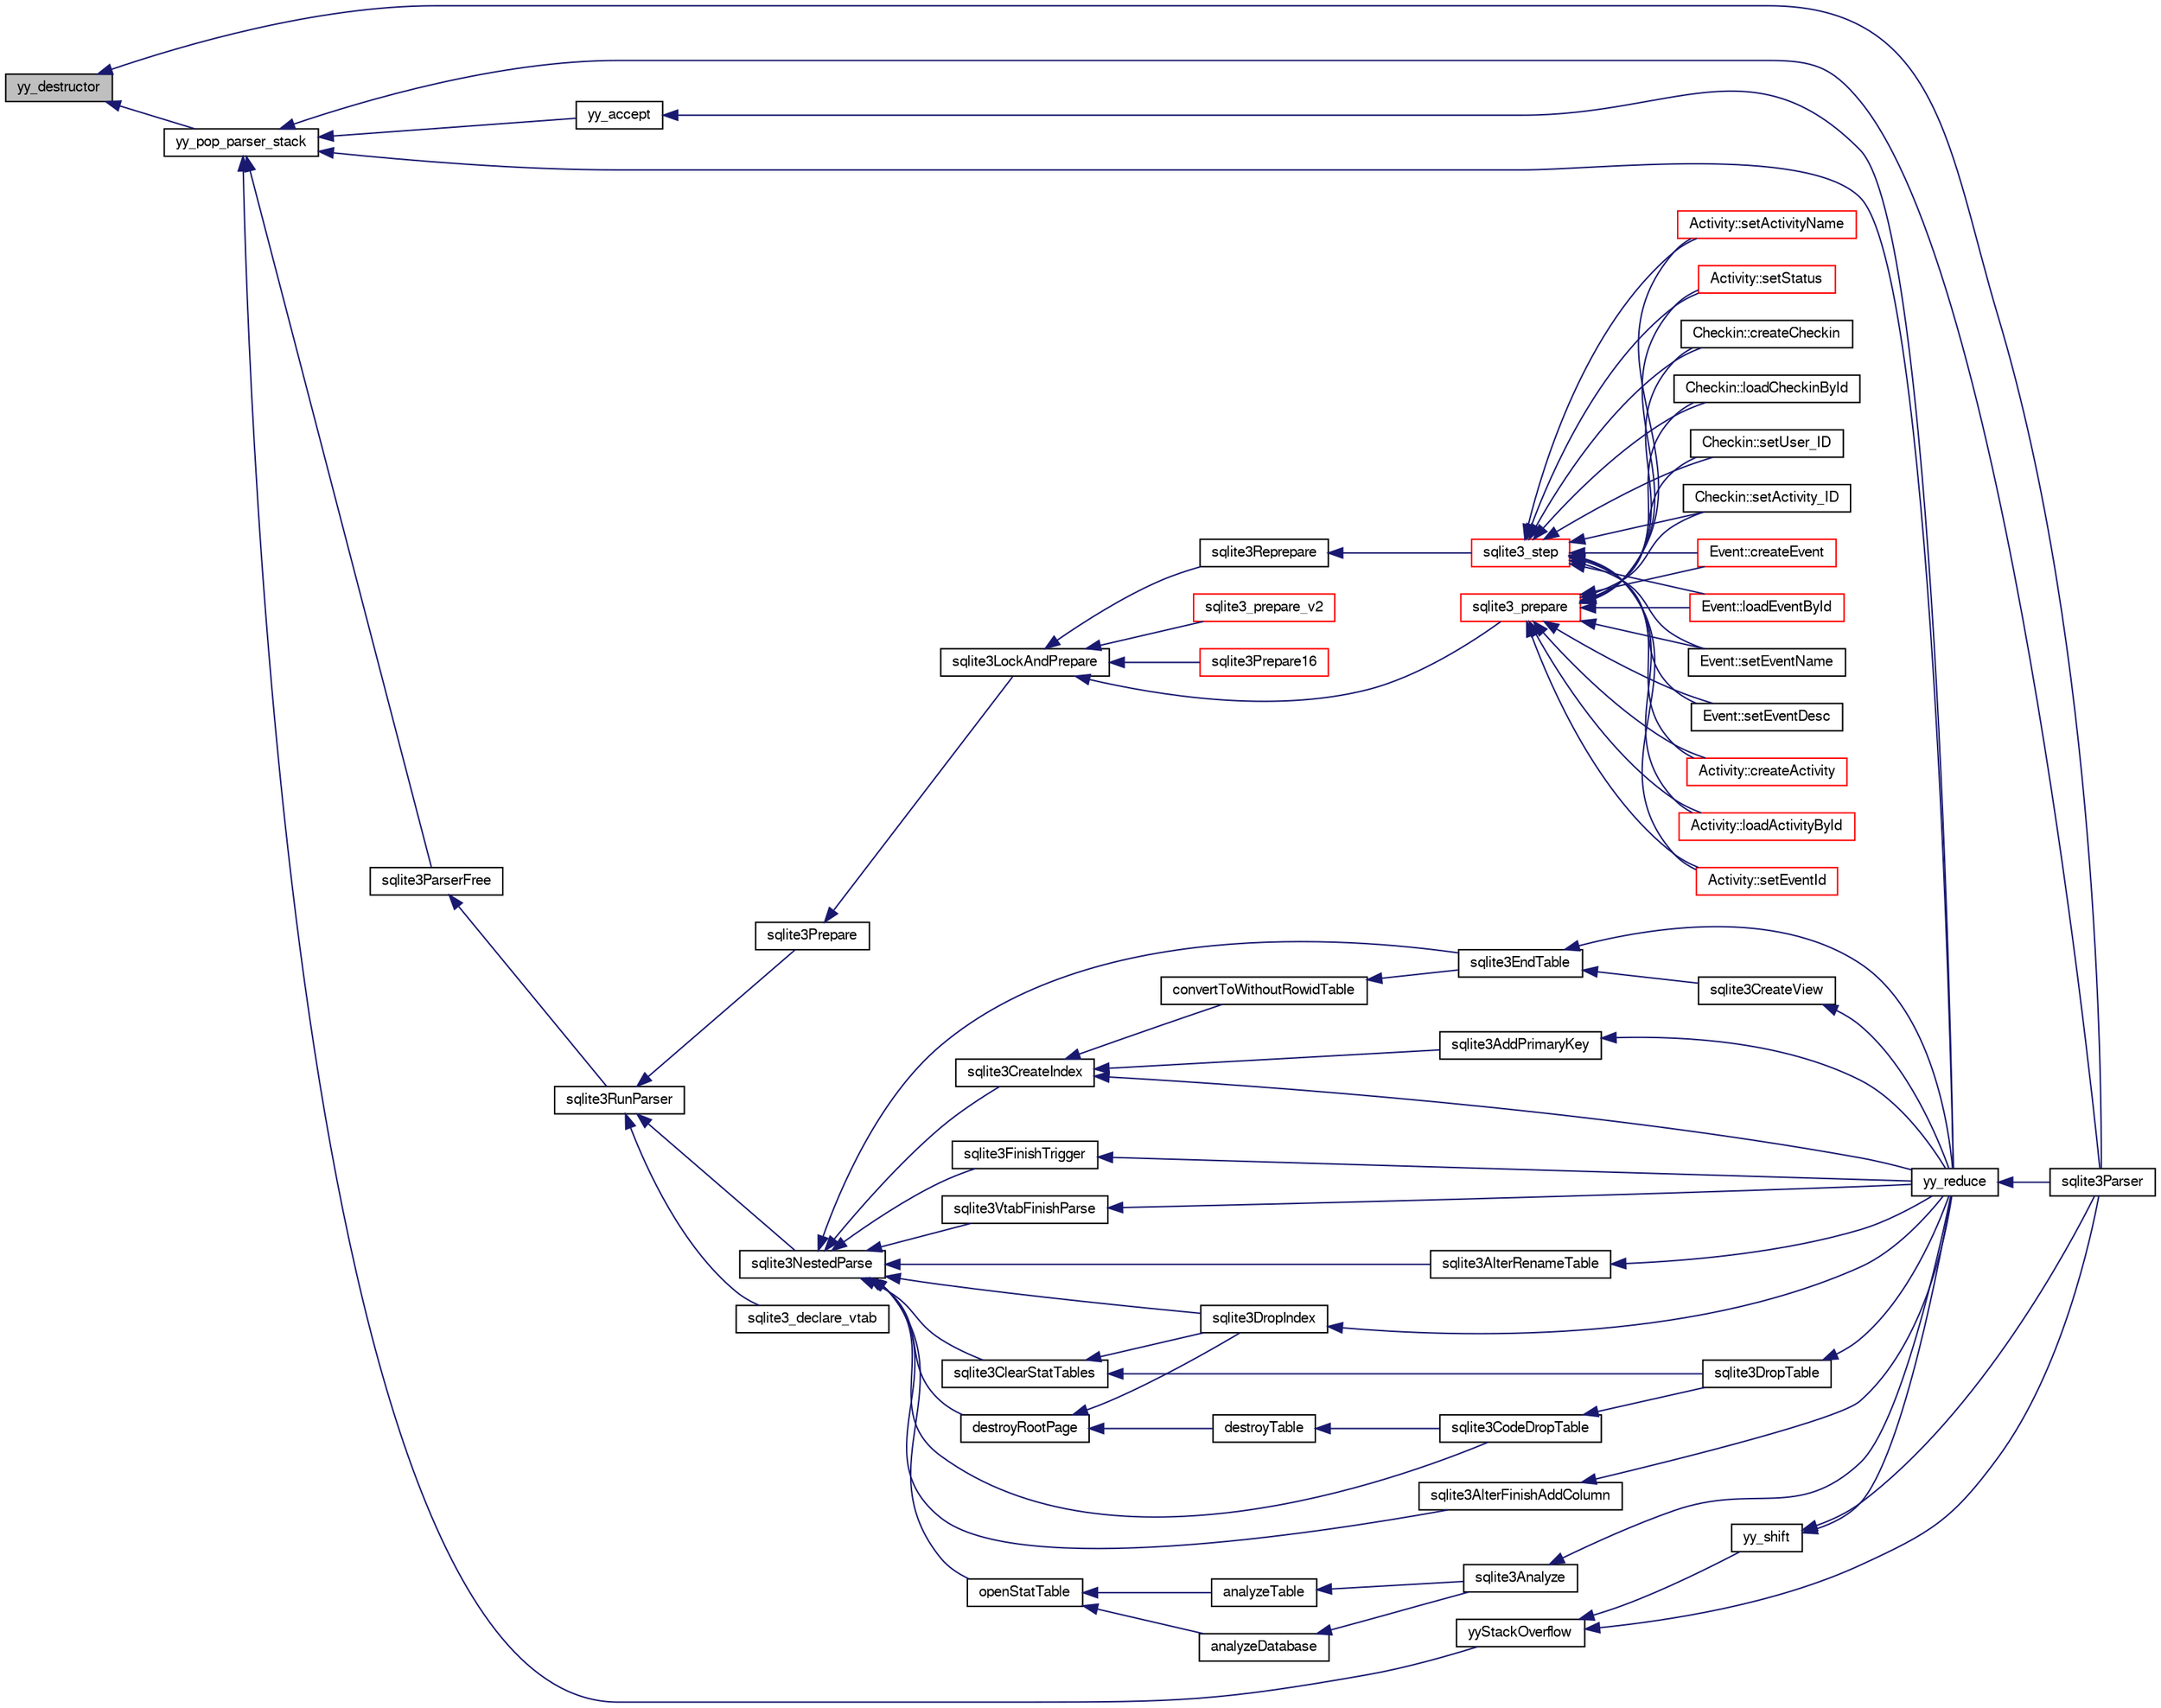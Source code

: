 digraph "yy_destructor"
{
  edge [fontname="FreeSans",fontsize="10",labelfontname="FreeSans",labelfontsize="10"];
  node [fontname="FreeSans",fontsize="10",shape=record];
  rankdir="LR";
  Node928797 [label="yy_destructor",height=0.2,width=0.4,color="black", fillcolor="grey75", style="filled", fontcolor="black"];
  Node928797 -> Node928798 [dir="back",color="midnightblue",fontsize="10",style="solid",fontname="FreeSans"];
  Node928798 [label="yy_pop_parser_stack",height=0.2,width=0.4,color="black", fillcolor="white", style="filled",URL="$sqlite3_8c.html#aa142fdd91628fd550751c6ef4e29b603"];
  Node928798 -> Node928799 [dir="back",color="midnightblue",fontsize="10",style="solid",fontname="FreeSans"];
  Node928799 [label="sqlite3ParserFree",height=0.2,width=0.4,color="black", fillcolor="white", style="filled",URL="$sqlite3_8c.html#a75d41a16c8dff0547dcca208ff4d5d7d"];
  Node928799 -> Node928800 [dir="back",color="midnightblue",fontsize="10",style="solid",fontname="FreeSans"];
  Node928800 [label="sqlite3RunParser",height=0.2,width=0.4,color="black", fillcolor="white", style="filled",URL="$sqlite3_8c.html#a174f16a9adcc64bf971bae4a5ffa3488"];
  Node928800 -> Node928801 [dir="back",color="midnightblue",fontsize="10",style="solid",fontname="FreeSans"];
  Node928801 [label="sqlite3NestedParse",height=0.2,width=0.4,color="black", fillcolor="white", style="filled",URL="$sqlite3_8c.html#ae78bd6187a28892732af5428ec15b03f"];
  Node928801 -> Node928802 [dir="back",color="midnightblue",fontsize="10",style="solid",fontname="FreeSans"];
  Node928802 [label="sqlite3AlterRenameTable",height=0.2,width=0.4,color="black", fillcolor="white", style="filled",URL="$sqlite3_8c.html#aa5cfdb507ff74e559f2efb0318c96d2c"];
  Node928802 -> Node928803 [dir="back",color="midnightblue",fontsize="10",style="solid",fontname="FreeSans"];
  Node928803 [label="yy_reduce",height=0.2,width=0.4,color="black", fillcolor="white", style="filled",URL="$sqlite3_8c.html#a7c419a9b25711c666a9a2449ef377f14"];
  Node928803 -> Node928804 [dir="back",color="midnightblue",fontsize="10",style="solid",fontname="FreeSans"];
  Node928804 [label="sqlite3Parser",height=0.2,width=0.4,color="black", fillcolor="white", style="filled",URL="$sqlite3_8c.html#a0327d71a5fabe0b6a343d78a2602e72a"];
  Node928801 -> Node928805 [dir="back",color="midnightblue",fontsize="10",style="solid",fontname="FreeSans"];
  Node928805 [label="sqlite3AlterFinishAddColumn",height=0.2,width=0.4,color="black", fillcolor="white", style="filled",URL="$sqlite3_8c.html#a392e1e5be904b01216faae16a77c2c31"];
  Node928805 -> Node928803 [dir="back",color="midnightblue",fontsize="10",style="solid",fontname="FreeSans"];
  Node928801 -> Node928806 [dir="back",color="midnightblue",fontsize="10",style="solid",fontname="FreeSans"];
  Node928806 [label="openStatTable",height=0.2,width=0.4,color="black", fillcolor="white", style="filled",URL="$sqlite3_8c.html#aea3da21ca87050c11c23e01f578cc5dc"];
  Node928806 -> Node928807 [dir="back",color="midnightblue",fontsize="10",style="solid",fontname="FreeSans"];
  Node928807 [label="analyzeDatabase",height=0.2,width=0.4,color="black", fillcolor="white", style="filled",URL="$sqlite3_8c.html#a19f2a630f42aaa010d1b47b81f8cea18"];
  Node928807 -> Node928808 [dir="back",color="midnightblue",fontsize="10",style="solid",fontname="FreeSans"];
  Node928808 [label="sqlite3Analyze",height=0.2,width=0.4,color="black", fillcolor="white", style="filled",URL="$sqlite3_8c.html#ac696deb1ccaae3fa855cfbd0bfd4d048"];
  Node928808 -> Node928803 [dir="back",color="midnightblue",fontsize="10",style="solid",fontname="FreeSans"];
  Node928806 -> Node928809 [dir="back",color="midnightblue",fontsize="10",style="solid",fontname="FreeSans"];
  Node928809 [label="analyzeTable",height=0.2,width=0.4,color="black", fillcolor="white", style="filled",URL="$sqlite3_8c.html#a85f18bcf2d42d5d6ae3033b0c49144b6"];
  Node928809 -> Node928808 [dir="back",color="midnightblue",fontsize="10",style="solid",fontname="FreeSans"];
  Node928801 -> Node928810 [dir="back",color="midnightblue",fontsize="10",style="solid",fontname="FreeSans"];
  Node928810 [label="sqlite3EndTable",height=0.2,width=0.4,color="black", fillcolor="white", style="filled",URL="$sqlite3_8c.html#a7b5f2c66c0f0b6f819d970ca389768b0"];
  Node928810 -> Node928811 [dir="back",color="midnightblue",fontsize="10",style="solid",fontname="FreeSans"];
  Node928811 [label="sqlite3CreateView",height=0.2,width=0.4,color="black", fillcolor="white", style="filled",URL="$sqlite3_8c.html#a9d85cb00ff71dee5cd9a019503a6982e"];
  Node928811 -> Node928803 [dir="back",color="midnightblue",fontsize="10",style="solid",fontname="FreeSans"];
  Node928810 -> Node928803 [dir="back",color="midnightblue",fontsize="10",style="solid",fontname="FreeSans"];
  Node928801 -> Node928812 [dir="back",color="midnightblue",fontsize="10",style="solid",fontname="FreeSans"];
  Node928812 [label="destroyRootPage",height=0.2,width=0.4,color="black", fillcolor="white", style="filled",URL="$sqlite3_8c.html#a117f2ef54e18f018369a4da17d1a0881"];
  Node928812 -> Node928813 [dir="back",color="midnightblue",fontsize="10",style="solid",fontname="FreeSans"];
  Node928813 [label="destroyTable",height=0.2,width=0.4,color="black", fillcolor="white", style="filled",URL="$sqlite3_8c.html#af9dd6dd5525753fa1319b280d8280b1e"];
  Node928813 -> Node928814 [dir="back",color="midnightblue",fontsize="10",style="solid",fontname="FreeSans"];
  Node928814 [label="sqlite3CodeDropTable",height=0.2,width=0.4,color="black", fillcolor="white", style="filled",URL="$sqlite3_8c.html#aaf9a8d65346dc15bfcd60bc48e885f46"];
  Node928814 -> Node928815 [dir="back",color="midnightblue",fontsize="10",style="solid",fontname="FreeSans"];
  Node928815 [label="sqlite3DropTable",height=0.2,width=0.4,color="black", fillcolor="white", style="filled",URL="$sqlite3_8c.html#a5534f77364b5568783c0e50db3c9defb"];
  Node928815 -> Node928803 [dir="back",color="midnightblue",fontsize="10",style="solid",fontname="FreeSans"];
  Node928812 -> Node928816 [dir="back",color="midnightblue",fontsize="10",style="solid",fontname="FreeSans"];
  Node928816 [label="sqlite3DropIndex",height=0.2,width=0.4,color="black", fillcolor="white", style="filled",URL="$sqlite3_8c.html#a3ffd2536f34a0cf6d427710b06b71e83"];
  Node928816 -> Node928803 [dir="back",color="midnightblue",fontsize="10",style="solid",fontname="FreeSans"];
  Node928801 -> Node928817 [dir="back",color="midnightblue",fontsize="10",style="solid",fontname="FreeSans"];
  Node928817 [label="sqlite3ClearStatTables",height=0.2,width=0.4,color="black", fillcolor="white", style="filled",URL="$sqlite3_8c.html#a3a6659fbbc07f5bd5d327d88e6660702"];
  Node928817 -> Node928815 [dir="back",color="midnightblue",fontsize="10",style="solid",fontname="FreeSans"];
  Node928817 -> Node928816 [dir="back",color="midnightblue",fontsize="10",style="solid",fontname="FreeSans"];
  Node928801 -> Node928814 [dir="back",color="midnightblue",fontsize="10",style="solid",fontname="FreeSans"];
  Node928801 -> Node928818 [dir="back",color="midnightblue",fontsize="10",style="solid",fontname="FreeSans"];
  Node928818 [label="sqlite3CreateIndex",height=0.2,width=0.4,color="black", fillcolor="white", style="filled",URL="$sqlite3_8c.html#a8dbe5e590ab6c58a8c45f34f7c81e825"];
  Node928818 -> Node928819 [dir="back",color="midnightblue",fontsize="10",style="solid",fontname="FreeSans"];
  Node928819 [label="sqlite3AddPrimaryKey",height=0.2,width=0.4,color="black", fillcolor="white", style="filled",URL="$sqlite3_8c.html#af2b0672c3379d2a7d927d210ae0ade62"];
  Node928819 -> Node928803 [dir="back",color="midnightblue",fontsize="10",style="solid",fontname="FreeSans"];
  Node928818 -> Node928820 [dir="back",color="midnightblue",fontsize="10",style="solid",fontname="FreeSans"];
  Node928820 [label="convertToWithoutRowidTable",height=0.2,width=0.4,color="black", fillcolor="white", style="filled",URL="$sqlite3_8c.html#a0d41effc4e4a0ba740429a08f6747313"];
  Node928820 -> Node928810 [dir="back",color="midnightblue",fontsize="10",style="solid",fontname="FreeSans"];
  Node928818 -> Node928803 [dir="back",color="midnightblue",fontsize="10",style="solid",fontname="FreeSans"];
  Node928801 -> Node928816 [dir="back",color="midnightblue",fontsize="10",style="solid",fontname="FreeSans"];
  Node928801 -> Node928821 [dir="back",color="midnightblue",fontsize="10",style="solid",fontname="FreeSans"];
  Node928821 [label="sqlite3FinishTrigger",height=0.2,width=0.4,color="black", fillcolor="white", style="filled",URL="$sqlite3_8c.html#a15231afa0ac739363aee4cdb88380886"];
  Node928821 -> Node928803 [dir="back",color="midnightblue",fontsize="10",style="solid",fontname="FreeSans"];
  Node928801 -> Node928822 [dir="back",color="midnightblue",fontsize="10",style="solid",fontname="FreeSans"];
  Node928822 [label="sqlite3VtabFinishParse",height=0.2,width=0.4,color="black", fillcolor="white", style="filled",URL="$sqlite3_8c.html#a31979f7a03df3cc53c4189dd1f3ea24c"];
  Node928822 -> Node928803 [dir="back",color="midnightblue",fontsize="10",style="solid",fontname="FreeSans"];
  Node928800 -> Node928823 [dir="back",color="midnightblue",fontsize="10",style="solid",fontname="FreeSans"];
  Node928823 [label="sqlite3Prepare",height=0.2,width=0.4,color="black", fillcolor="white", style="filled",URL="$sqlite3_8c.html#acb25890858d0bf4b12eb7aae569f0c7b"];
  Node928823 -> Node928824 [dir="back",color="midnightblue",fontsize="10",style="solid",fontname="FreeSans"];
  Node928824 [label="sqlite3LockAndPrepare",height=0.2,width=0.4,color="black", fillcolor="white", style="filled",URL="$sqlite3_8c.html#a5db1ec5589aa2b02c6d979211a8789bd"];
  Node928824 -> Node928825 [dir="back",color="midnightblue",fontsize="10",style="solid",fontname="FreeSans"];
  Node928825 [label="sqlite3Reprepare",height=0.2,width=0.4,color="black", fillcolor="white", style="filled",URL="$sqlite3_8c.html#a7e2f7299cc947d07e782f6ac561fa937"];
  Node928825 -> Node928826 [dir="back",color="midnightblue",fontsize="10",style="solid",fontname="FreeSans"];
  Node928826 [label="sqlite3_step",height=0.2,width=0.4,color="red", fillcolor="white", style="filled",URL="$sqlite3_8h.html#ac1e491ce36b7471eb28387f7d3c74334"];
  Node928826 -> Node928827 [dir="back",color="midnightblue",fontsize="10",style="solid",fontname="FreeSans"];
  Node928827 [label="Activity::createActivity",height=0.2,width=0.4,color="red", fillcolor="white", style="filled",URL="$classActivity.html#a813cc5e52c14ab49b39014c134e3425b"];
  Node928826 -> Node928830 [dir="back",color="midnightblue",fontsize="10",style="solid",fontname="FreeSans"];
  Node928830 [label="Activity::loadActivityById",height=0.2,width=0.4,color="red", fillcolor="white", style="filled",URL="$classActivity.html#abe4ffb4f08a47212ebf9013259d9e7fd"];
  Node928826 -> Node928832 [dir="back",color="midnightblue",fontsize="10",style="solid",fontname="FreeSans"];
  Node928832 [label="Activity::setEventId",height=0.2,width=0.4,color="red", fillcolor="white", style="filled",URL="$classActivity.html#adb1d0fd0d08f473e068f0a4086bfa9ca"];
  Node928826 -> Node928833 [dir="back",color="midnightblue",fontsize="10",style="solid",fontname="FreeSans"];
  Node928833 [label="Activity::setActivityName",height=0.2,width=0.4,color="red", fillcolor="white", style="filled",URL="$classActivity.html#a62dc3737b33915a36086f9dd26d16a81"];
  Node928826 -> Node928834 [dir="back",color="midnightblue",fontsize="10",style="solid",fontname="FreeSans"];
  Node928834 [label="Activity::setStatus",height=0.2,width=0.4,color="red", fillcolor="white", style="filled",URL="$classActivity.html#af618135a7738f4d2a7ee147a8ef912ea"];
  Node928826 -> Node928835 [dir="back",color="midnightblue",fontsize="10",style="solid",fontname="FreeSans"];
  Node928835 [label="Checkin::createCheckin",height=0.2,width=0.4,color="black", fillcolor="white", style="filled",URL="$classCheckin.html#a4e40acdf7fff0e607f6de4f24f3a163c"];
  Node928826 -> Node928836 [dir="back",color="midnightblue",fontsize="10",style="solid",fontname="FreeSans"];
  Node928836 [label="Checkin::loadCheckinById",height=0.2,width=0.4,color="black", fillcolor="white", style="filled",URL="$classCheckin.html#a3461f70ea6c68475225f2a07f78a21e0"];
  Node928826 -> Node928837 [dir="back",color="midnightblue",fontsize="10",style="solid",fontname="FreeSans"];
  Node928837 [label="Checkin::setUser_ID",height=0.2,width=0.4,color="black", fillcolor="white", style="filled",URL="$classCheckin.html#a76ab640f4f912876dbebf183db5359c6"];
  Node928826 -> Node928838 [dir="back",color="midnightblue",fontsize="10",style="solid",fontname="FreeSans"];
  Node928838 [label="Checkin::setActivity_ID",height=0.2,width=0.4,color="black", fillcolor="white", style="filled",URL="$classCheckin.html#ab2ff3ec2604ec73a42af25874a00b232"];
  Node928826 -> Node928839 [dir="back",color="midnightblue",fontsize="10",style="solid",fontname="FreeSans"];
  Node928839 [label="Event::createEvent",height=0.2,width=0.4,color="red", fillcolor="white", style="filled",URL="$classEvent.html#a77adb9f4a46ffb32c2d931f0691f5903"];
  Node928826 -> Node928840 [dir="back",color="midnightblue",fontsize="10",style="solid",fontname="FreeSans"];
  Node928840 [label="Event::loadEventById",height=0.2,width=0.4,color="red", fillcolor="white", style="filled",URL="$classEvent.html#afa66cea33f722dbeecb69cc98fdea055"];
  Node928826 -> Node928841 [dir="back",color="midnightblue",fontsize="10",style="solid",fontname="FreeSans"];
  Node928841 [label="Event::setEventName",height=0.2,width=0.4,color="black", fillcolor="white", style="filled",URL="$classEvent.html#a10596b6ca077df05184e30d62b08729d"];
  Node928826 -> Node928842 [dir="back",color="midnightblue",fontsize="10",style="solid",fontname="FreeSans"];
  Node928842 [label="Event::setEventDesc",height=0.2,width=0.4,color="black", fillcolor="white", style="filled",URL="$classEvent.html#ae36b8377dcae792f1c5c4726024c981b"];
  Node928824 -> Node929050 [dir="back",color="midnightblue",fontsize="10",style="solid",fontname="FreeSans"];
  Node929050 [label="sqlite3_prepare",height=0.2,width=0.4,color="red", fillcolor="white", style="filled",URL="$sqlite3_8h.html#a8c39e7b9dbeff01f0a399b46d4b29f1c"];
  Node929050 -> Node928827 [dir="back",color="midnightblue",fontsize="10",style="solid",fontname="FreeSans"];
  Node929050 -> Node928830 [dir="back",color="midnightblue",fontsize="10",style="solid",fontname="FreeSans"];
  Node929050 -> Node928832 [dir="back",color="midnightblue",fontsize="10",style="solid",fontname="FreeSans"];
  Node929050 -> Node928833 [dir="back",color="midnightblue",fontsize="10",style="solid",fontname="FreeSans"];
  Node929050 -> Node928834 [dir="back",color="midnightblue",fontsize="10",style="solid",fontname="FreeSans"];
  Node929050 -> Node928835 [dir="back",color="midnightblue",fontsize="10",style="solid",fontname="FreeSans"];
  Node929050 -> Node928836 [dir="back",color="midnightblue",fontsize="10",style="solid",fontname="FreeSans"];
  Node929050 -> Node928837 [dir="back",color="midnightblue",fontsize="10",style="solid",fontname="FreeSans"];
  Node929050 -> Node928838 [dir="back",color="midnightblue",fontsize="10",style="solid",fontname="FreeSans"];
  Node929050 -> Node928839 [dir="back",color="midnightblue",fontsize="10",style="solid",fontname="FreeSans"];
  Node929050 -> Node928840 [dir="back",color="midnightblue",fontsize="10",style="solid",fontname="FreeSans"];
  Node929050 -> Node928841 [dir="back",color="midnightblue",fontsize="10",style="solid",fontname="FreeSans"];
  Node929050 -> Node928842 [dir="back",color="midnightblue",fontsize="10",style="solid",fontname="FreeSans"];
  Node928824 -> Node929051 [dir="back",color="midnightblue",fontsize="10",style="solid",fontname="FreeSans"];
  Node929051 [label="sqlite3_prepare_v2",height=0.2,width=0.4,color="red", fillcolor="white", style="filled",URL="$sqlite3_8h.html#a85d4203bb54c984c5325c2f5b3664985"];
  Node928824 -> Node929052 [dir="back",color="midnightblue",fontsize="10",style="solid",fontname="FreeSans"];
  Node929052 [label="sqlite3Prepare16",height=0.2,width=0.4,color="red", fillcolor="white", style="filled",URL="$sqlite3_8c.html#a5842e6724b91885125f83c438da1f15b"];
  Node928800 -> Node928984 [dir="back",color="midnightblue",fontsize="10",style="solid",fontname="FreeSans"];
  Node928984 [label="sqlite3_declare_vtab",height=0.2,width=0.4,color="black", fillcolor="white", style="filled",URL="$sqlite3_8h.html#a65393c41da76ae1470a7c7f4b4aca600"];
  Node928798 -> Node929055 [dir="back",color="midnightblue",fontsize="10",style="solid",fontname="FreeSans"];
  Node929055 [label="yyStackOverflow",height=0.2,width=0.4,color="black", fillcolor="white", style="filled",URL="$sqlite3_8c.html#aa86923ecccad4f6d79295f099b46f67a"];
  Node929055 -> Node929056 [dir="back",color="midnightblue",fontsize="10",style="solid",fontname="FreeSans"];
  Node929056 [label="yy_shift",height=0.2,width=0.4,color="black", fillcolor="white", style="filled",URL="$sqlite3_8c.html#a49026332b2b85d2ae13efa4d955b7a94"];
  Node929056 -> Node928803 [dir="back",color="midnightblue",fontsize="10",style="solid",fontname="FreeSans"];
  Node929056 -> Node928804 [dir="back",color="midnightblue",fontsize="10",style="solid",fontname="FreeSans"];
  Node929055 -> Node928804 [dir="back",color="midnightblue",fontsize="10",style="solid",fontname="FreeSans"];
  Node928798 -> Node928803 [dir="back",color="midnightblue",fontsize="10",style="solid",fontname="FreeSans"];
  Node928798 -> Node929057 [dir="back",color="midnightblue",fontsize="10",style="solid",fontname="FreeSans"];
  Node929057 [label="yy_accept",height=0.2,width=0.4,color="black", fillcolor="white", style="filled",URL="$sqlite3_8c.html#a868e202daa58bd4f71c467b477831e3a"];
  Node929057 -> Node928803 [dir="back",color="midnightblue",fontsize="10",style="solid",fontname="FreeSans"];
  Node928798 -> Node928804 [dir="back",color="midnightblue",fontsize="10",style="solid",fontname="FreeSans"];
  Node928797 -> Node928804 [dir="back",color="midnightblue",fontsize="10",style="solid",fontname="FreeSans"];
}
